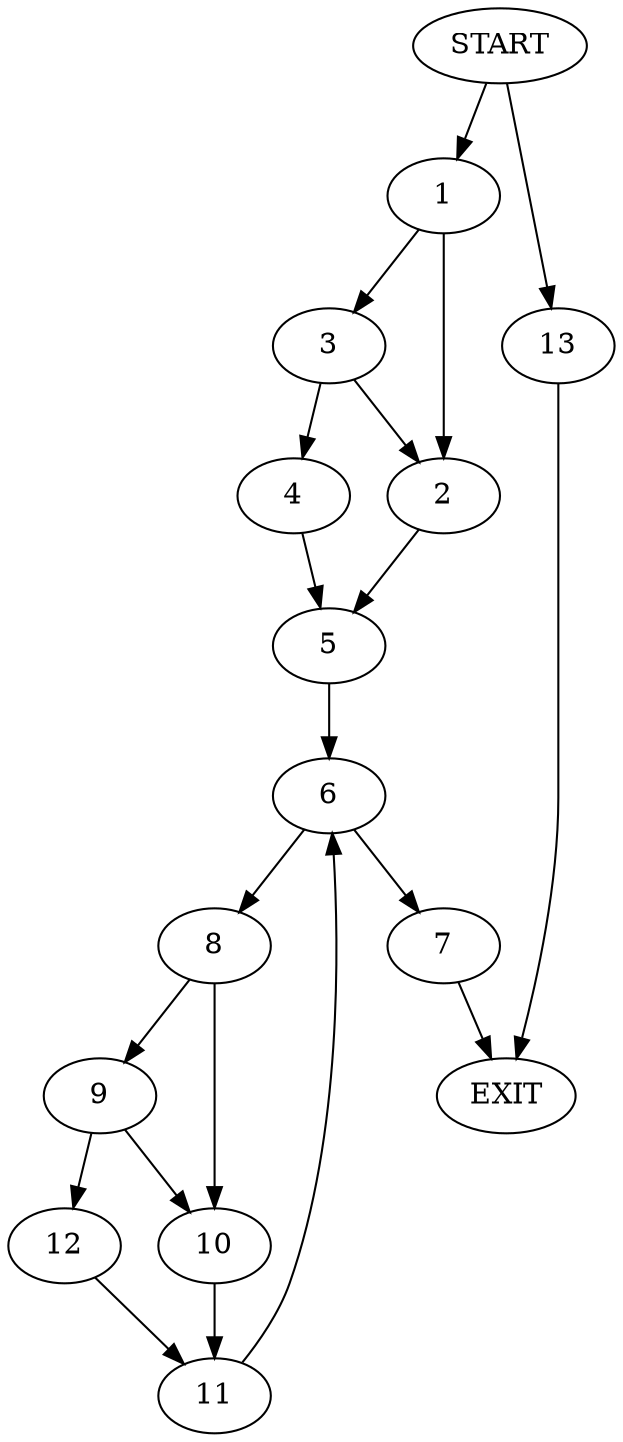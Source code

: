 digraph {
0 [label="START"]
14 [label="EXIT"]
0 -> 1
1 -> 2
1 -> 3
3 -> 4
3 -> 2
2 -> 5
4 -> 5
5 -> 6
6 -> 7
6 -> 8
7 -> 14
8 -> 9
8 -> 10
10 -> 11
9 -> 12
9 -> 10
12 -> 11
11 -> 6
0 -> 13
13 -> 14
}
